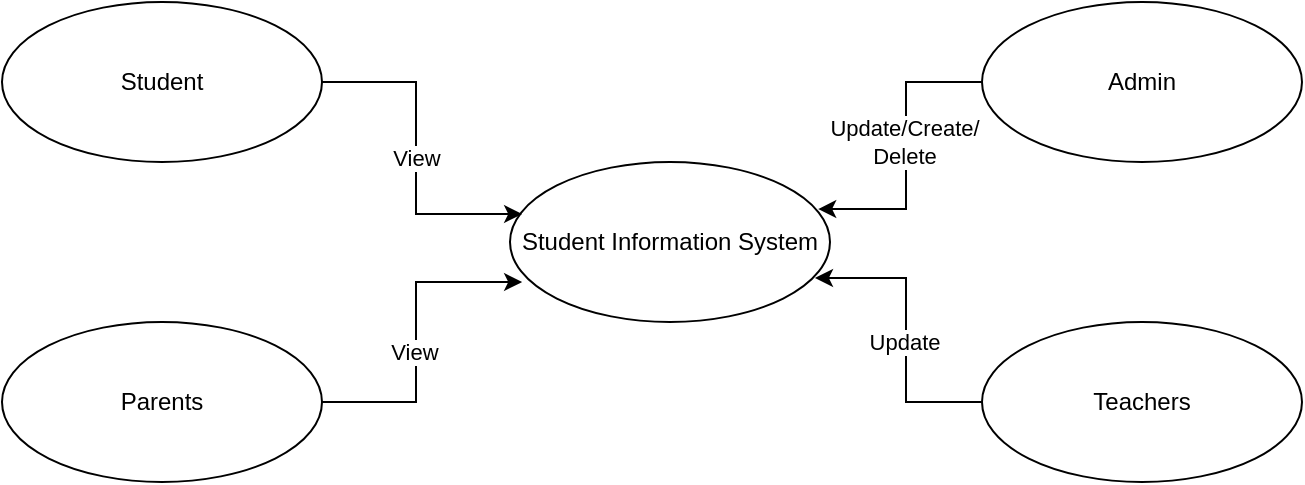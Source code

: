 <mxfile version="26.0.11">
  <diagram name="Page-1" id="wdPvywruocx04-QEbR07">
    <mxGraphModel dx="1050" dy="703" grid="1" gridSize="10" guides="1" tooltips="1" connect="1" arrows="1" fold="1" page="1" pageScale="1" pageWidth="827" pageHeight="1169" math="0" shadow="0">
      <root>
        <mxCell id="0" />
        <mxCell id="1" parent="0" />
        <mxCell id="9xcNS78o3kXOKys11LFw-1" value="Student Information System" style="ellipse;whiteSpace=wrap;html=1;" vertex="1" parent="1">
          <mxGeometry x="334" y="320" width="160" height="80" as="geometry" />
        </mxCell>
        <mxCell id="9xcNS78o3kXOKys11LFw-4" value="Teachers" style="ellipse;whiteSpace=wrap;html=1;" vertex="1" parent="1">
          <mxGeometry x="570" y="400" width="160" height="80" as="geometry" />
        </mxCell>
        <mxCell id="9xcNS78o3kXOKys11LFw-5" value="Admin" style="ellipse;whiteSpace=wrap;html=1;" vertex="1" parent="1">
          <mxGeometry x="570" y="240" width="160" height="80" as="geometry" />
        </mxCell>
        <mxCell id="9xcNS78o3kXOKys11LFw-6" value="Parents" style="ellipse;whiteSpace=wrap;html=1;" vertex="1" parent="1">
          <mxGeometry x="80" y="400" width="160" height="80" as="geometry" />
        </mxCell>
        <mxCell id="9xcNS78o3kXOKys11LFw-7" value="Student" style="ellipse;whiteSpace=wrap;html=1;" vertex="1" parent="1">
          <mxGeometry x="80" y="240" width="160" height="80" as="geometry" />
        </mxCell>
        <mxCell id="9xcNS78o3kXOKys11LFw-12" style="edgeStyle=orthogonalEdgeStyle;rounded=0;orthogonalLoop=1;jettySize=auto;html=1;entryX=0.038;entryY=0.75;entryDx=0;entryDy=0;entryPerimeter=0;" edge="1" parent="1" source="9xcNS78o3kXOKys11LFw-6" target="9xcNS78o3kXOKys11LFw-1">
          <mxGeometry relative="1" as="geometry" />
        </mxCell>
        <mxCell id="9xcNS78o3kXOKys11LFw-25" value="View" style="edgeLabel;html=1;align=center;verticalAlign=middle;resizable=0;points=[];" vertex="1" connectable="0" parent="9xcNS78o3kXOKys11LFw-12">
          <mxGeometry x="-0.1" y="1" relative="1" as="geometry">
            <mxPoint as="offset" />
          </mxGeometry>
        </mxCell>
        <mxCell id="9xcNS78o3kXOKys11LFw-16" style="edgeStyle=orthogonalEdgeStyle;rounded=0;orthogonalLoop=1;jettySize=auto;html=1;entryX=0.038;entryY=0.325;entryDx=0;entryDy=0;entryPerimeter=0;" edge="1" parent="1" source="9xcNS78o3kXOKys11LFw-7" target="9xcNS78o3kXOKys11LFw-1">
          <mxGeometry relative="1" as="geometry" />
        </mxCell>
        <mxCell id="9xcNS78o3kXOKys11LFw-24" value="View" style="edgeLabel;html=1;align=center;verticalAlign=middle;resizable=0;points=[];" vertex="1" connectable="0" parent="9xcNS78o3kXOKys11LFw-16">
          <mxGeometry x="0.024" relative="1" as="geometry">
            <mxPoint as="offset" />
          </mxGeometry>
        </mxCell>
        <mxCell id="9xcNS78o3kXOKys11LFw-17" style="edgeStyle=orthogonalEdgeStyle;rounded=0;orthogonalLoop=1;jettySize=auto;html=1;entryX=0.963;entryY=0.294;entryDx=0;entryDy=0;entryPerimeter=0;" edge="1" parent="1" source="9xcNS78o3kXOKys11LFw-5" target="9xcNS78o3kXOKys11LFw-1">
          <mxGeometry relative="1" as="geometry" />
        </mxCell>
        <mxCell id="9xcNS78o3kXOKys11LFw-21" value="&lt;div&gt;Update/Create/&lt;/div&gt;&lt;div&gt;Delete&lt;/div&gt;" style="edgeLabel;html=1;align=center;verticalAlign=middle;resizable=0;points=[];" vertex="1" connectable="0" parent="9xcNS78o3kXOKys11LFw-17">
          <mxGeometry x="-0.422" y="-1" relative="1" as="geometry">
            <mxPoint y="26" as="offset" />
          </mxGeometry>
        </mxCell>
        <mxCell id="9xcNS78o3kXOKys11LFw-18" style="edgeStyle=orthogonalEdgeStyle;rounded=0;orthogonalLoop=1;jettySize=auto;html=1;entryX=0.953;entryY=0.725;entryDx=0;entryDy=0;entryPerimeter=0;" edge="1" parent="1" source="9xcNS78o3kXOKys11LFw-4" target="9xcNS78o3kXOKys11LFw-1">
          <mxGeometry relative="1" as="geometry" />
        </mxCell>
        <mxCell id="9xcNS78o3kXOKys11LFw-20" value="&lt;div&gt;Update&lt;/div&gt;" style="edgeLabel;html=1;align=center;verticalAlign=middle;resizable=0;points=[];" vertex="1" connectable="0" parent="9xcNS78o3kXOKys11LFw-18">
          <mxGeometry x="-0.478" y="1" relative="1" as="geometry">
            <mxPoint y="-30" as="offset" />
          </mxGeometry>
        </mxCell>
      </root>
    </mxGraphModel>
  </diagram>
</mxfile>

